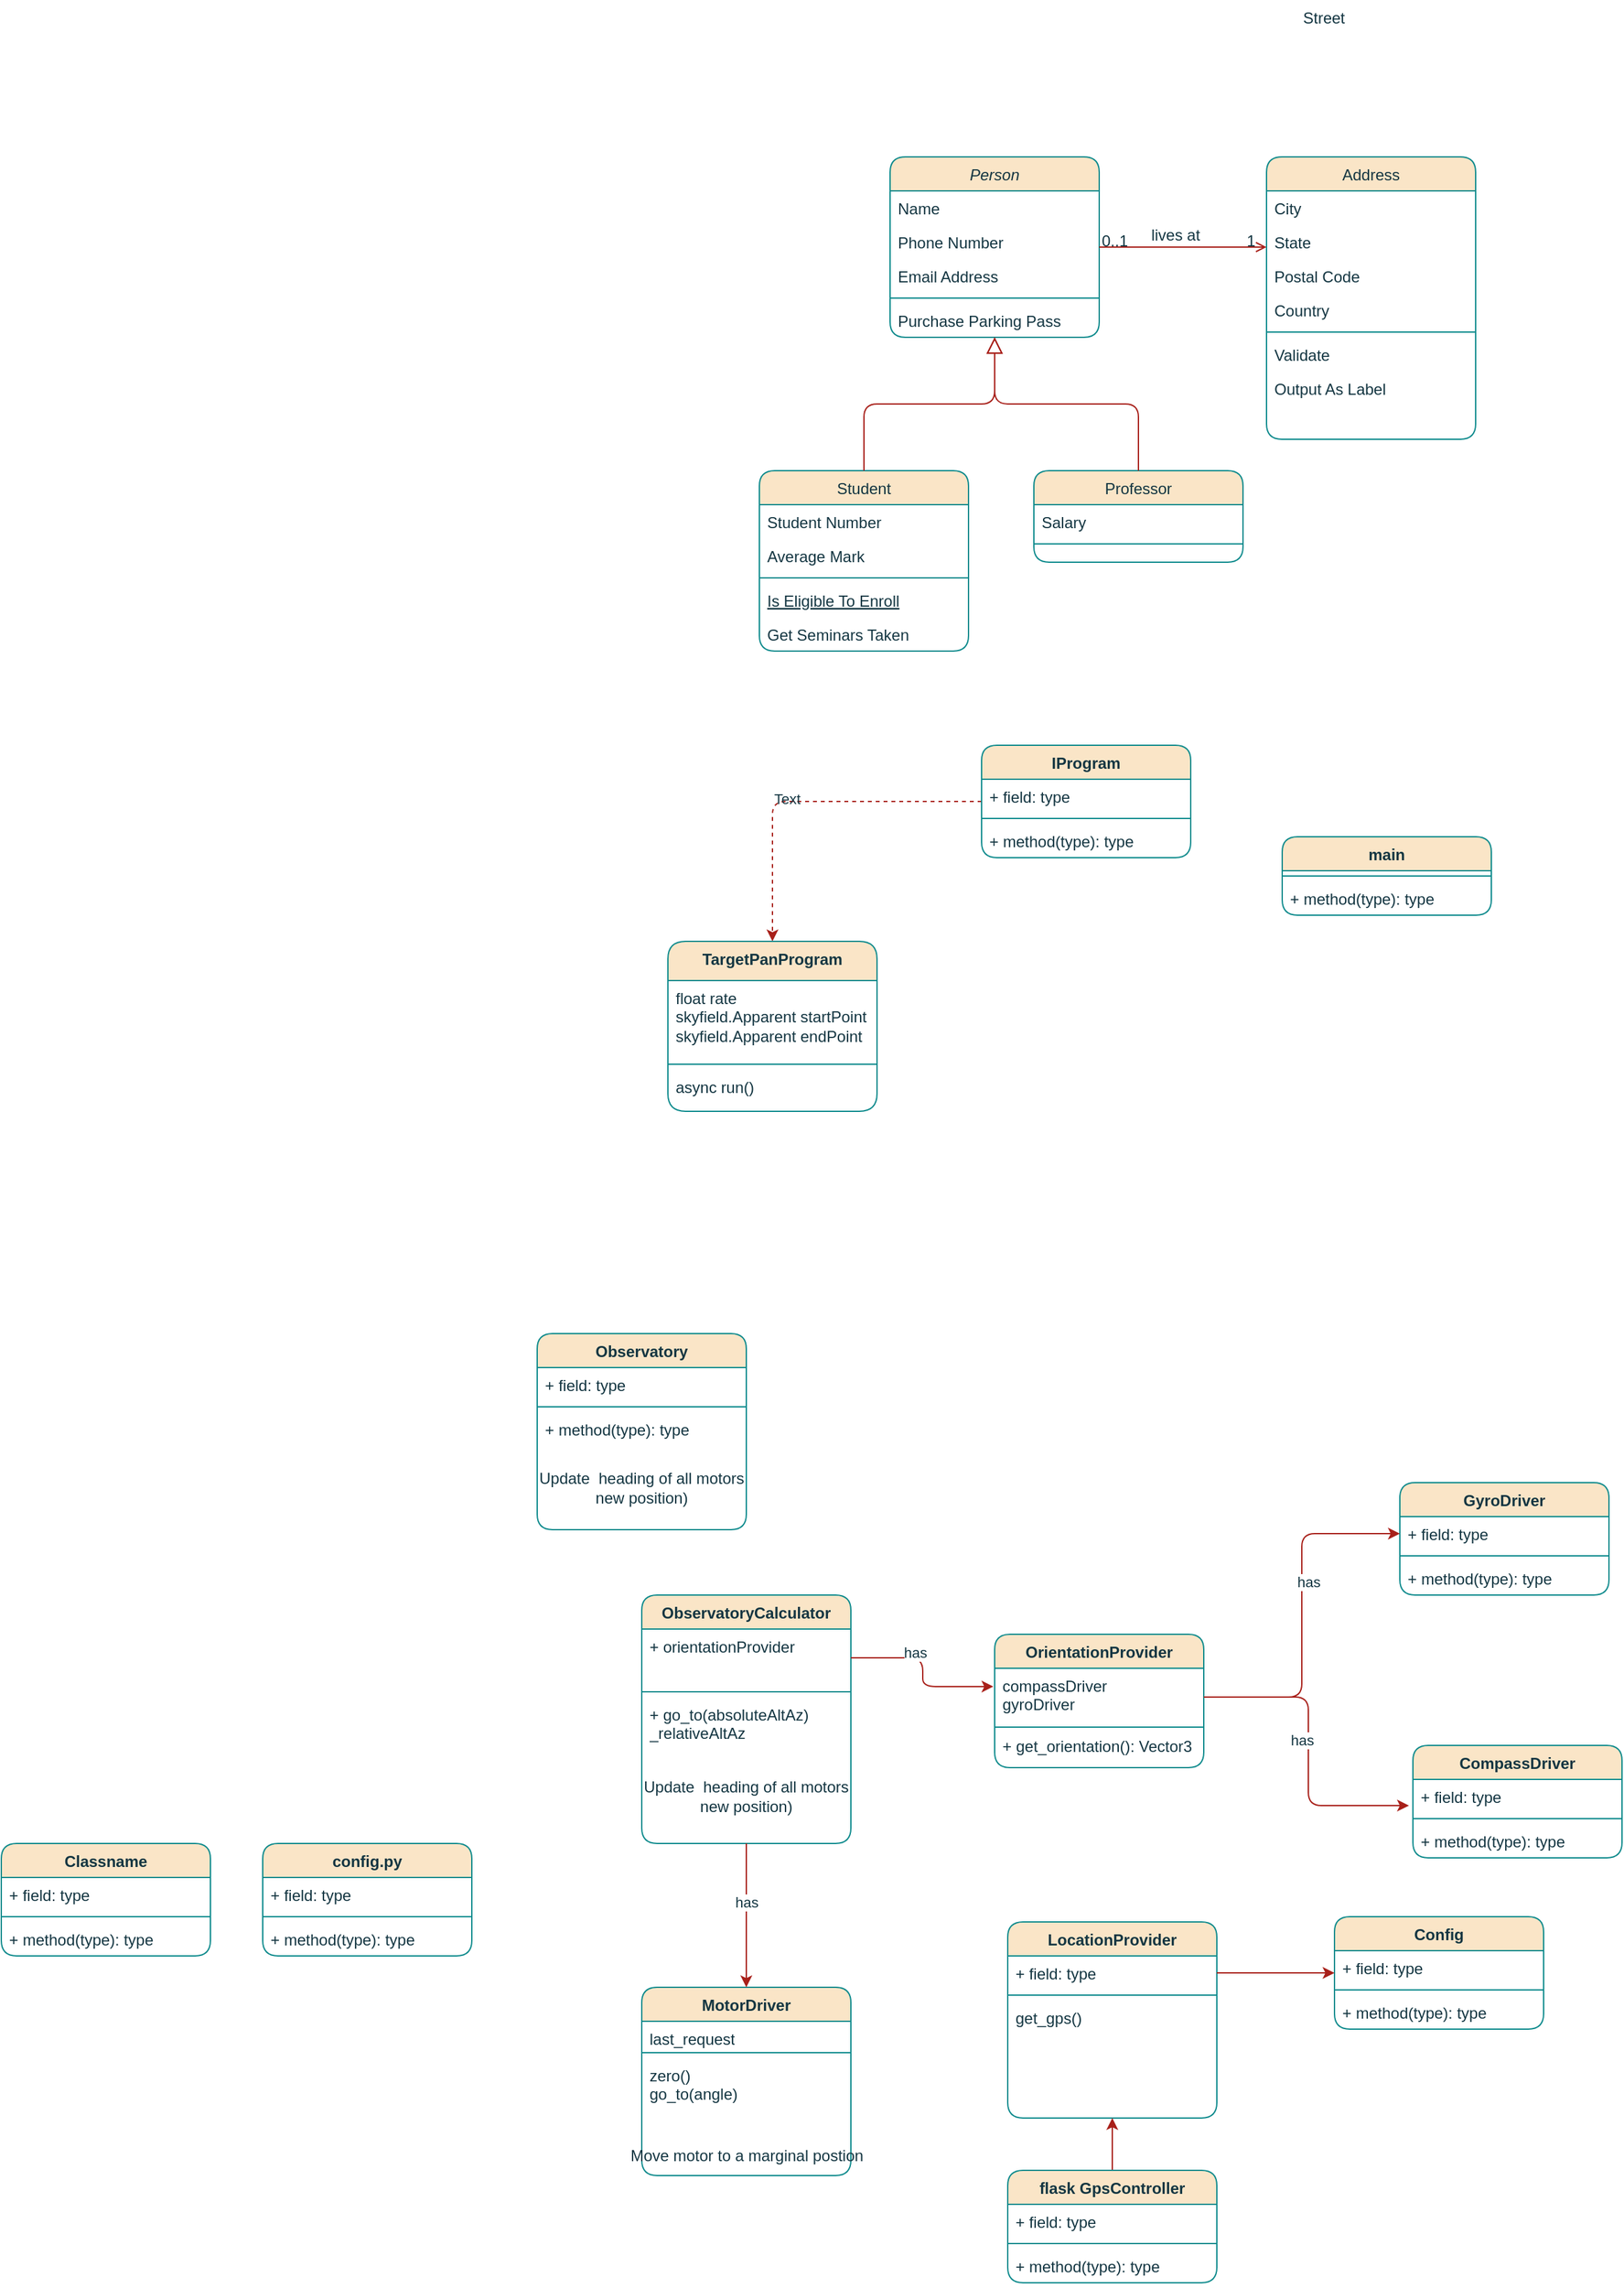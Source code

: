 <mxfile version="23.0.0" type="github">
  <diagram id="C5RBs43oDa-KdzZeNtuy" name="Page-1">
    <mxGraphModel dx="2280" dy="881" grid="1" gridSize="10" guides="1" tooltips="1" connect="1" arrows="1" fold="1" page="1" pageScale="1" pageWidth="827" pageHeight="1169" math="0" shadow="0">
      <root>
        <mxCell id="WIyWlLk6GJQsqaUBKTNV-0" />
        <mxCell id="WIyWlLk6GJQsqaUBKTNV-1" parent="WIyWlLk6GJQsqaUBKTNV-0" />
        <mxCell id="zkfFHV4jXpPFQw0GAbJ--0" value="Person" style="swimlane;fontStyle=2;align=center;verticalAlign=top;childLayout=stackLayout;horizontal=1;startSize=26;horizontalStack=0;resizeParent=1;resizeLast=0;collapsible=1;marginBottom=0;rounded=1;shadow=0;strokeWidth=1;labelBackgroundColor=none;fillColor=#FAE5C7;strokeColor=#0F8B8D;fontColor=#143642;" parent="WIyWlLk6GJQsqaUBKTNV-1" vertex="1">
          <mxGeometry x="220" y="120" width="160" height="138" as="geometry">
            <mxRectangle x="230" y="140" width="160" height="26" as="alternateBounds" />
          </mxGeometry>
        </mxCell>
        <mxCell id="zkfFHV4jXpPFQw0GAbJ--1" value="Name" style="text;align=left;verticalAlign=top;spacingLeft=4;spacingRight=4;overflow=hidden;rotatable=0;points=[[0,0.5],[1,0.5]];portConstraint=eastwest;rounded=1;labelBackgroundColor=none;fontColor=#143642;" parent="zkfFHV4jXpPFQw0GAbJ--0" vertex="1">
          <mxGeometry y="26" width="160" height="26" as="geometry" />
        </mxCell>
        <mxCell id="zkfFHV4jXpPFQw0GAbJ--2" value="Phone Number" style="text;align=left;verticalAlign=top;spacingLeft=4;spacingRight=4;overflow=hidden;rotatable=0;points=[[0,0.5],[1,0.5]];portConstraint=eastwest;rounded=1;shadow=0;html=0;labelBackgroundColor=none;fontColor=#143642;" parent="zkfFHV4jXpPFQw0GAbJ--0" vertex="1">
          <mxGeometry y="52" width="160" height="26" as="geometry" />
        </mxCell>
        <mxCell id="zkfFHV4jXpPFQw0GAbJ--3" value="Email Address" style="text;align=left;verticalAlign=top;spacingLeft=4;spacingRight=4;overflow=hidden;rotatable=0;points=[[0,0.5],[1,0.5]];portConstraint=eastwest;rounded=1;shadow=0;html=0;labelBackgroundColor=none;fontColor=#143642;" parent="zkfFHV4jXpPFQw0GAbJ--0" vertex="1">
          <mxGeometry y="78" width="160" height="26" as="geometry" />
        </mxCell>
        <mxCell id="zkfFHV4jXpPFQw0GAbJ--4" value="" style="line;html=1;strokeWidth=1;align=left;verticalAlign=middle;spacingTop=-1;spacingLeft=3;spacingRight=3;rotatable=0;labelPosition=right;points=[];portConstraint=eastwest;rounded=1;labelBackgroundColor=none;fillColor=#FAE5C7;strokeColor=#0F8B8D;fontColor=#143642;" parent="zkfFHV4jXpPFQw0GAbJ--0" vertex="1">
          <mxGeometry y="104" width="160" height="8" as="geometry" />
        </mxCell>
        <mxCell id="zkfFHV4jXpPFQw0GAbJ--5" value="Purchase Parking Pass" style="text;align=left;verticalAlign=top;spacingLeft=4;spacingRight=4;overflow=hidden;rotatable=0;points=[[0,0.5],[1,0.5]];portConstraint=eastwest;rounded=1;labelBackgroundColor=none;fontColor=#143642;" parent="zkfFHV4jXpPFQw0GAbJ--0" vertex="1">
          <mxGeometry y="112" width="160" height="26" as="geometry" />
        </mxCell>
        <mxCell id="zkfFHV4jXpPFQw0GAbJ--6" value="Student" style="swimlane;fontStyle=0;align=center;verticalAlign=top;childLayout=stackLayout;horizontal=1;startSize=26;horizontalStack=0;resizeParent=1;resizeLast=0;collapsible=1;marginBottom=0;rounded=1;shadow=0;strokeWidth=1;labelBackgroundColor=none;fillColor=#FAE5C7;strokeColor=#0F8B8D;fontColor=#143642;" parent="WIyWlLk6GJQsqaUBKTNV-1" vertex="1">
          <mxGeometry x="120" y="360" width="160" height="138" as="geometry">
            <mxRectangle x="130" y="380" width="160" height="26" as="alternateBounds" />
          </mxGeometry>
        </mxCell>
        <mxCell id="zkfFHV4jXpPFQw0GAbJ--7" value="Student Number" style="text;align=left;verticalAlign=top;spacingLeft=4;spacingRight=4;overflow=hidden;rotatable=0;points=[[0,0.5],[1,0.5]];portConstraint=eastwest;rounded=1;labelBackgroundColor=none;fontColor=#143642;" parent="zkfFHV4jXpPFQw0GAbJ--6" vertex="1">
          <mxGeometry y="26" width="160" height="26" as="geometry" />
        </mxCell>
        <mxCell id="zkfFHV4jXpPFQw0GAbJ--8" value="Average Mark" style="text;align=left;verticalAlign=top;spacingLeft=4;spacingRight=4;overflow=hidden;rotatable=0;points=[[0,0.5],[1,0.5]];portConstraint=eastwest;rounded=1;shadow=0;html=0;labelBackgroundColor=none;fontColor=#143642;" parent="zkfFHV4jXpPFQw0GAbJ--6" vertex="1">
          <mxGeometry y="52" width="160" height="26" as="geometry" />
        </mxCell>
        <mxCell id="zkfFHV4jXpPFQw0GAbJ--9" value="" style="line;html=1;strokeWidth=1;align=left;verticalAlign=middle;spacingTop=-1;spacingLeft=3;spacingRight=3;rotatable=0;labelPosition=right;points=[];portConstraint=eastwest;rounded=1;labelBackgroundColor=none;fillColor=#FAE5C7;strokeColor=#0F8B8D;fontColor=#143642;" parent="zkfFHV4jXpPFQw0GAbJ--6" vertex="1">
          <mxGeometry y="78" width="160" height="8" as="geometry" />
        </mxCell>
        <mxCell id="zkfFHV4jXpPFQw0GAbJ--10" value="Is Eligible To Enroll" style="text;align=left;verticalAlign=top;spacingLeft=4;spacingRight=4;overflow=hidden;rotatable=0;points=[[0,0.5],[1,0.5]];portConstraint=eastwest;fontStyle=4;rounded=1;labelBackgroundColor=none;fontColor=#143642;" parent="zkfFHV4jXpPFQw0GAbJ--6" vertex="1">
          <mxGeometry y="86" width="160" height="26" as="geometry" />
        </mxCell>
        <mxCell id="zkfFHV4jXpPFQw0GAbJ--11" value="Get Seminars Taken" style="text;align=left;verticalAlign=top;spacingLeft=4;spacingRight=4;overflow=hidden;rotatable=0;points=[[0,0.5],[1,0.5]];portConstraint=eastwest;rounded=1;labelBackgroundColor=none;fontColor=#143642;" parent="zkfFHV4jXpPFQw0GAbJ--6" vertex="1">
          <mxGeometry y="112" width="160" height="26" as="geometry" />
        </mxCell>
        <mxCell id="zkfFHV4jXpPFQw0GAbJ--12" value="" style="endArrow=block;endSize=10;endFill=0;shadow=0;strokeWidth=1;rounded=1;edgeStyle=elbowEdgeStyle;elbow=vertical;labelBackgroundColor=none;strokeColor=#A8201A;fontColor=default;" parent="WIyWlLk6GJQsqaUBKTNV-1" source="zkfFHV4jXpPFQw0GAbJ--6" target="zkfFHV4jXpPFQw0GAbJ--0" edge="1">
          <mxGeometry width="160" relative="1" as="geometry">
            <mxPoint x="200" y="203" as="sourcePoint" />
            <mxPoint x="200" y="203" as="targetPoint" />
          </mxGeometry>
        </mxCell>
        <mxCell id="zkfFHV4jXpPFQw0GAbJ--13" value="Professor" style="swimlane;fontStyle=0;align=center;verticalAlign=top;childLayout=stackLayout;horizontal=1;startSize=26;horizontalStack=0;resizeParent=1;resizeLast=0;collapsible=1;marginBottom=0;rounded=1;shadow=0;strokeWidth=1;labelBackgroundColor=none;fillColor=#FAE5C7;strokeColor=#0F8B8D;fontColor=#143642;" parent="WIyWlLk6GJQsqaUBKTNV-1" vertex="1">
          <mxGeometry x="330" y="360" width="160" height="70" as="geometry">
            <mxRectangle x="340" y="380" width="170" height="26" as="alternateBounds" />
          </mxGeometry>
        </mxCell>
        <mxCell id="zkfFHV4jXpPFQw0GAbJ--14" value="Salary" style="text;align=left;verticalAlign=top;spacingLeft=4;spacingRight=4;overflow=hidden;rotatable=0;points=[[0,0.5],[1,0.5]];portConstraint=eastwest;rounded=1;labelBackgroundColor=none;fontColor=#143642;" parent="zkfFHV4jXpPFQw0GAbJ--13" vertex="1">
          <mxGeometry y="26" width="160" height="26" as="geometry" />
        </mxCell>
        <mxCell id="zkfFHV4jXpPFQw0GAbJ--15" value="" style="line;html=1;strokeWidth=1;align=left;verticalAlign=middle;spacingTop=-1;spacingLeft=3;spacingRight=3;rotatable=0;labelPosition=right;points=[];portConstraint=eastwest;rounded=1;labelBackgroundColor=none;fillColor=#FAE5C7;strokeColor=#0F8B8D;fontColor=#143642;" parent="zkfFHV4jXpPFQw0GAbJ--13" vertex="1">
          <mxGeometry y="52" width="160" height="8" as="geometry" />
        </mxCell>
        <mxCell id="zkfFHV4jXpPFQw0GAbJ--16" value="" style="endArrow=block;endSize=10;endFill=0;shadow=0;strokeWidth=1;rounded=1;edgeStyle=elbowEdgeStyle;elbow=vertical;labelBackgroundColor=none;strokeColor=#A8201A;fontColor=default;" parent="WIyWlLk6GJQsqaUBKTNV-1" source="zkfFHV4jXpPFQw0GAbJ--13" target="zkfFHV4jXpPFQw0GAbJ--0" edge="1">
          <mxGeometry width="160" relative="1" as="geometry">
            <mxPoint x="210" y="373" as="sourcePoint" />
            <mxPoint x="310" y="271" as="targetPoint" />
          </mxGeometry>
        </mxCell>
        <mxCell id="zkfFHV4jXpPFQw0GAbJ--17" value="Address" style="swimlane;fontStyle=0;align=center;verticalAlign=top;childLayout=stackLayout;horizontal=1;startSize=26;horizontalStack=0;resizeParent=1;resizeLast=0;collapsible=1;marginBottom=0;rounded=1;shadow=0;strokeWidth=1;labelBackgroundColor=none;fillColor=#FAE5C7;strokeColor=#0F8B8D;fontColor=#143642;" parent="WIyWlLk6GJQsqaUBKTNV-1" vertex="1">
          <mxGeometry x="508" y="120" width="160" height="216" as="geometry">
            <mxRectangle x="550" y="140" width="160" height="26" as="alternateBounds" />
          </mxGeometry>
        </mxCell>
        <mxCell id="zkfFHV4jXpPFQw0GAbJ--19" value="City" style="text;align=left;verticalAlign=top;spacingLeft=4;spacingRight=4;overflow=hidden;rotatable=0;points=[[0,0.5],[1,0.5]];portConstraint=eastwest;rounded=1;shadow=0;html=0;labelBackgroundColor=none;fontColor=#143642;" parent="zkfFHV4jXpPFQw0GAbJ--17" vertex="1">
          <mxGeometry y="26" width="160" height="26" as="geometry" />
        </mxCell>
        <mxCell id="zkfFHV4jXpPFQw0GAbJ--20" value="State" style="text;align=left;verticalAlign=top;spacingLeft=4;spacingRight=4;overflow=hidden;rotatable=0;points=[[0,0.5],[1,0.5]];portConstraint=eastwest;rounded=1;shadow=0;html=0;labelBackgroundColor=none;fontColor=#143642;" parent="zkfFHV4jXpPFQw0GAbJ--17" vertex="1">
          <mxGeometry y="52" width="160" height="26" as="geometry" />
        </mxCell>
        <mxCell id="zkfFHV4jXpPFQw0GAbJ--21" value="Postal Code" style="text;align=left;verticalAlign=top;spacingLeft=4;spacingRight=4;overflow=hidden;rotatable=0;points=[[0,0.5],[1,0.5]];portConstraint=eastwest;rounded=1;shadow=0;html=0;labelBackgroundColor=none;fontColor=#143642;" parent="zkfFHV4jXpPFQw0GAbJ--17" vertex="1">
          <mxGeometry y="78" width="160" height="26" as="geometry" />
        </mxCell>
        <mxCell id="zkfFHV4jXpPFQw0GAbJ--22" value="Country" style="text;align=left;verticalAlign=top;spacingLeft=4;spacingRight=4;overflow=hidden;rotatable=0;points=[[0,0.5],[1,0.5]];portConstraint=eastwest;rounded=1;shadow=0;html=0;labelBackgroundColor=none;fontColor=#143642;" parent="zkfFHV4jXpPFQw0GAbJ--17" vertex="1">
          <mxGeometry y="104" width="160" height="26" as="geometry" />
        </mxCell>
        <mxCell id="zkfFHV4jXpPFQw0GAbJ--23" value="" style="line;html=1;strokeWidth=1;align=left;verticalAlign=middle;spacingTop=-1;spacingLeft=3;spacingRight=3;rotatable=0;labelPosition=right;points=[];portConstraint=eastwest;rounded=1;labelBackgroundColor=none;fillColor=#FAE5C7;strokeColor=#0F8B8D;fontColor=#143642;" parent="zkfFHV4jXpPFQw0GAbJ--17" vertex="1">
          <mxGeometry y="130" width="160" height="8" as="geometry" />
        </mxCell>
        <mxCell id="zkfFHV4jXpPFQw0GAbJ--24" value="Validate" style="text;align=left;verticalAlign=top;spacingLeft=4;spacingRight=4;overflow=hidden;rotatable=0;points=[[0,0.5],[1,0.5]];portConstraint=eastwest;rounded=1;labelBackgroundColor=none;fontColor=#143642;" parent="zkfFHV4jXpPFQw0GAbJ--17" vertex="1">
          <mxGeometry y="138" width="160" height="26" as="geometry" />
        </mxCell>
        <mxCell id="zkfFHV4jXpPFQw0GAbJ--25" value="Output As Label" style="text;align=left;verticalAlign=top;spacingLeft=4;spacingRight=4;overflow=hidden;rotatable=0;points=[[0,0.5],[1,0.5]];portConstraint=eastwest;rounded=1;labelBackgroundColor=none;fontColor=#143642;" parent="zkfFHV4jXpPFQw0GAbJ--17" vertex="1">
          <mxGeometry y="164" width="160" height="26" as="geometry" />
        </mxCell>
        <mxCell id="zkfFHV4jXpPFQw0GAbJ--26" value="" style="endArrow=open;shadow=0;strokeWidth=1;rounded=1;endFill=1;edgeStyle=elbowEdgeStyle;elbow=vertical;labelBackgroundColor=none;strokeColor=#A8201A;fontColor=default;" parent="WIyWlLk6GJQsqaUBKTNV-1" source="zkfFHV4jXpPFQw0GAbJ--0" target="zkfFHV4jXpPFQw0GAbJ--17" edge="1">
          <mxGeometry x="0.5" y="41" relative="1" as="geometry">
            <mxPoint x="380" y="192" as="sourcePoint" />
            <mxPoint x="540" y="192" as="targetPoint" />
            <mxPoint x="-40" y="32" as="offset" />
          </mxGeometry>
        </mxCell>
        <mxCell id="zkfFHV4jXpPFQw0GAbJ--27" value="0..1" style="resizable=0;align=left;verticalAlign=bottom;labelBackgroundColor=none;fontSize=12;rounded=1;fillColor=#FAE5C7;strokeColor=#0F8B8D;fontColor=#143642;" parent="zkfFHV4jXpPFQw0GAbJ--26" connectable="0" vertex="1">
          <mxGeometry x="-1" relative="1" as="geometry">
            <mxPoint y="4" as="offset" />
          </mxGeometry>
        </mxCell>
        <mxCell id="zkfFHV4jXpPFQw0GAbJ--28" value="1" style="resizable=0;align=right;verticalAlign=bottom;labelBackgroundColor=none;fontSize=12;rounded=1;fillColor=#FAE5C7;strokeColor=#0F8B8D;fontColor=#143642;" parent="zkfFHV4jXpPFQw0GAbJ--26" connectable="0" vertex="1">
          <mxGeometry x="1" relative="1" as="geometry">
            <mxPoint x="-7" y="4" as="offset" />
          </mxGeometry>
        </mxCell>
        <mxCell id="zkfFHV4jXpPFQw0GAbJ--29" value="lives at" style="text;html=1;resizable=0;points=[];;align=center;verticalAlign=middle;labelBackgroundColor=none;rounded=1;shadow=0;strokeWidth=1;fontSize=12;fontColor=#143642;" parent="zkfFHV4jXpPFQw0GAbJ--26" vertex="1" connectable="0">
          <mxGeometry x="0.5" y="49" relative="1" as="geometry">
            <mxPoint x="-38" y="40" as="offset" />
          </mxGeometry>
        </mxCell>
        <mxCell id="zkfFHV4jXpPFQw0GAbJ--18" value="Street" style="text;align=left;verticalAlign=top;spacingLeft=4;spacingRight=4;overflow=hidden;rotatable=0;points=[[0,0.5],[1,0.5]];portConstraint=eastwest;rounded=1;labelBackgroundColor=none;fontColor=#143642;" parent="WIyWlLk6GJQsqaUBKTNV-1" vertex="1">
          <mxGeometry x="530" width="160" height="26" as="geometry" />
        </mxCell>
        <mxCell id="fjT2qUAlHq3hNghAD-Im-1" value="main" style="swimlane;fontStyle=1;align=center;verticalAlign=top;childLayout=stackLayout;horizontal=1;startSize=26;horizontalStack=0;resizeParent=1;resizeParentMax=0;resizeLast=0;collapsible=1;marginBottom=0;whiteSpace=wrap;html=1;rounded=1;labelBackgroundColor=none;fillColor=#FAE5C7;strokeColor=#0F8B8D;fontColor=#143642;" parent="WIyWlLk6GJQsqaUBKTNV-1" vertex="1">
          <mxGeometry x="520" y="640" width="160" height="60" as="geometry" />
        </mxCell>
        <mxCell id="fjT2qUAlHq3hNghAD-Im-3" value="" style="line;strokeWidth=1;fillColor=none;align=left;verticalAlign=middle;spacingTop=-1;spacingLeft=3;spacingRight=3;rotatable=0;labelPosition=right;points=[];portConstraint=eastwest;strokeColor=#0F8B8D;rounded=1;labelBackgroundColor=none;fontColor=#143642;" parent="fjT2qUAlHq3hNghAD-Im-1" vertex="1">
          <mxGeometry y="26" width="160" height="8" as="geometry" />
        </mxCell>
        <mxCell id="fjT2qUAlHq3hNghAD-Im-4" value="+ method(type): type" style="text;strokeColor=none;fillColor=none;align=left;verticalAlign=top;spacingLeft=4;spacingRight=4;overflow=hidden;rotatable=0;points=[[0,0.5],[1,0.5]];portConstraint=eastwest;whiteSpace=wrap;html=1;rounded=1;labelBackgroundColor=none;fontColor=#143642;" parent="fjT2qUAlHq3hNghAD-Im-1" vertex="1">
          <mxGeometry y="34" width="160" height="26" as="geometry" />
        </mxCell>
        <mxCell id="fjT2qUAlHq3hNghAD-Im-17" style="edgeStyle=orthogonalEdgeStyle;rounded=1;orthogonalLoop=1;jettySize=auto;html=1;entryX=0.5;entryY=0;entryDx=0;entryDy=0;dashed=1;labelBackgroundColor=none;strokeColor=#A8201A;fontColor=default;" parent="WIyWlLk6GJQsqaUBKTNV-1" source="fjT2qUAlHq3hNghAD-Im-5" target="fjT2qUAlHq3hNghAD-Im-11" edge="1">
          <mxGeometry relative="1" as="geometry" />
        </mxCell>
        <mxCell id="fjT2qUAlHq3hNghAD-Im-18" value="Text" style="edgeLabel;html=1;align=center;verticalAlign=middle;resizable=0;points=[];rounded=1;labelBackgroundColor=none;fontColor=#143642;" parent="fjT2qUAlHq3hNghAD-Im-17" vertex="1" connectable="0">
          <mxGeometry x="0.12" y="-2" relative="1" as="geometry">
            <mxPoint as="offset" />
          </mxGeometry>
        </mxCell>
        <mxCell id="fjT2qUAlHq3hNghAD-Im-5" value="IProgram" style="swimlane;fontStyle=1;align=center;verticalAlign=top;childLayout=stackLayout;horizontal=1;startSize=26;horizontalStack=0;resizeParent=1;resizeParentMax=0;resizeLast=0;collapsible=1;marginBottom=0;whiteSpace=wrap;html=1;rounded=1;labelBackgroundColor=none;fillColor=#FAE5C7;strokeColor=#0F8B8D;fontColor=#143642;" parent="WIyWlLk6GJQsqaUBKTNV-1" vertex="1">
          <mxGeometry x="290" y="570" width="160" height="86" as="geometry" />
        </mxCell>
        <mxCell id="fjT2qUAlHq3hNghAD-Im-6" value="+ field: type" style="text;strokeColor=none;fillColor=none;align=left;verticalAlign=top;spacingLeft=4;spacingRight=4;overflow=hidden;rotatable=0;points=[[0,0.5],[1,0.5]];portConstraint=eastwest;whiteSpace=wrap;html=1;rounded=1;labelBackgroundColor=none;fontColor=#143642;" parent="fjT2qUAlHq3hNghAD-Im-5" vertex="1">
          <mxGeometry y="26" width="160" height="26" as="geometry" />
        </mxCell>
        <mxCell id="fjT2qUAlHq3hNghAD-Im-7" value="" style="line;strokeWidth=1;fillColor=none;align=left;verticalAlign=middle;spacingTop=-1;spacingLeft=3;spacingRight=3;rotatable=0;labelPosition=right;points=[];portConstraint=eastwest;strokeColor=#0F8B8D;rounded=1;labelBackgroundColor=none;fontColor=#143642;" parent="fjT2qUAlHq3hNghAD-Im-5" vertex="1">
          <mxGeometry y="52" width="160" height="8" as="geometry" />
        </mxCell>
        <mxCell id="fjT2qUAlHq3hNghAD-Im-8" value="+ method(type): type" style="text;strokeColor=none;fillColor=none;align=left;verticalAlign=top;spacingLeft=4;spacingRight=4;overflow=hidden;rotatable=0;points=[[0,0.5],[1,0.5]];portConstraint=eastwest;whiteSpace=wrap;html=1;rounded=1;labelBackgroundColor=none;fontColor=#143642;" parent="fjT2qUAlHq3hNghAD-Im-5" vertex="1">
          <mxGeometry y="60" width="160" height="26" as="geometry" />
        </mxCell>
        <mxCell id="fjT2qUAlHq3hNghAD-Im-11" value="TargetPanProgram" style="swimlane;fontStyle=1;align=center;verticalAlign=top;childLayout=stackLayout;horizontal=1;startSize=30;horizontalStack=0;resizeParent=1;resizeParentMax=0;resizeLast=0;collapsible=1;marginBottom=0;whiteSpace=wrap;html=1;rounded=1;labelBackgroundColor=none;fillColor=#FAE5C7;strokeColor=#0F8B8D;fontColor=#143642;" parent="WIyWlLk6GJQsqaUBKTNV-1" vertex="1">
          <mxGeometry x="50" y="720" width="160" height="130" as="geometry" />
        </mxCell>
        <mxCell id="fjT2qUAlHq3hNghAD-Im-12" value="&lt;div&gt;float rate&lt;/div&gt;&lt;div&gt;skyfield.Apparent startPoint&lt;br&gt;&lt;/div&gt;&lt;div&gt;skyfield.Apparent endPoint&lt;br&gt;&lt;/div&gt;" style="text;strokeColor=none;fillColor=none;align=left;verticalAlign=top;spacingLeft=4;spacingRight=4;overflow=hidden;rotatable=0;points=[[0,0.5],[1,0.5]];portConstraint=eastwest;whiteSpace=wrap;html=1;rounded=1;labelBackgroundColor=none;fontColor=#143642;" parent="fjT2qUAlHq3hNghAD-Im-11" vertex="1">
          <mxGeometry y="30" width="160" height="60" as="geometry" />
        </mxCell>
        <mxCell id="fjT2qUAlHq3hNghAD-Im-13" value="&#xa;" style="line;strokeWidth=1;fillColor=none;align=left;verticalAlign=middle;spacingTop=-1;spacingLeft=3;spacingRight=3;rotatable=0;labelPosition=right;points=[];portConstraint=eastwest;strokeColor=#0F8B8D;rounded=1;labelBackgroundColor=none;fontColor=#143642;" parent="fjT2qUAlHq3hNghAD-Im-11" vertex="1">
          <mxGeometry y="90" width="160" height="8" as="geometry" />
        </mxCell>
        <mxCell id="fjT2qUAlHq3hNghAD-Im-14" value="async run()" style="text;strokeColor=none;fillColor=none;align=left;verticalAlign=top;spacingLeft=4;spacingRight=4;overflow=hidden;rotatable=0;points=[[0,0.5],[1,0.5]];portConstraint=eastwest;whiteSpace=wrap;html=1;rounded=1;labelBackgroundColor=none;fontColor=#143642;" parent="fjT2qUAlHq3hNghAD-Im-11" vertex="1">
          <mxGeometry y="98" width="160" height="32" as="geometry" />
        </mxCell>
        <mxCell id="fjT2qUAlHq3hNghAD-Im-26" value="Observatory" style="swimlane;fontStyle=1;align=center;verticalAlign=top;childLayout=stackLayout;horizontal=1;startSize=26;horizontalStack=0;resizeParent=1;resizeParentMax=0;resizeLast=0;collapsible=1;marginBottom=0;whiteSpace=wrap;html=1;rounded=1;labelBackgroundColor=none;fillColor=#FAE5C7;strokeColor=#0F8B8D;fontColor=#143642;" parent="WIyWlLk6GJQsqaUBKTNV-1" vertex="1">
          <mxGeometry x="-50" y="1020" width="160" height="150" as="geometry" />
        </mxCell>
        <mxCell id="fjT2qUAlHq3hNghAD-Im-27" value="+ field: type" style="text;strokeColor=none;fillColor=none;align=left;verticalAlign=top;spacingLeft=4;spacingRight=4;overflow=hidden;rotatable=0;points=[[0,0.5],[1,0.5]];portConstraint=eastwest;whiteSpace=wrap;html=1;rounded=1;labelBackgroundColor=none;fontColor=#143642;" parent="fjT2qUAlHq3hNghAD-Im-26" vertex="1">
          <mxGeometry y="26" width="160" height="26" as="geometry" />
        </mxCell>
        <mxCell id="fjT2qUAlHq3hNghAD-Im-28" value="" style="line;strokeWidth=1;fillColor=none;align=left;verticalAlign=middle;spacingTop=-1;spacingLeft=3;spacingRight=3;rotatable=0;labelPosition=right;points=[];portConstraint=eastwest;strokeColor=#0F8B8D;rounded=1;labelBackgroundColor=none;fontColor=#143642;" parent="fjT2qUAlHq3hNghAD-Im-26" vertex="1">
          <mxGeometry y="52" width="160" height="8" as="geometry" />
        </mxCell>
        <mxCell id="fjT2qUAlHq3hNghAD-Im-29" value="+ method(type): type" style="text;strokeColor=none;fillColor=none;align=left;verticalAlign=top;spacingLeft=4;spacingRight=4;overflow=hidden;rotatable=0;points=[[0,0.5],[1,0.5]];portConstraint=eastwest;whiteSpace=wrap;html=1;rounded=1;labelBackgroundColor=none;fontColor=#143642;" parent="fjT2qUAlHq3hNghAD-Im-26" vertex="1">
          <mxGeometry y="60" width="160" height="26" as="geometry" />
        </mxCell>
        <mxCell id="Io4YNDvAzsdQLPz8J5oz-25" value="Update&amp;nbsp; heading of all motors new position)" style="text;html=1;strokeColor=none;fillColor=none;align=center;verticalAlign=middle;whiteSpace=wrap;rounded=0;fontColor=#143642;" vertex="1" parent="fjT2qUAlHq3hNghAD-Im-26">
          <mxGeometry y="86" width="160" height="64" as="geometry" />
        </mxCell>
        <mxCell id="fjT2qUAlHq3hNghAD-Im-30" value="&lt;div&gt;MotorDriver&lt;/div&gt;&lt;div&gt;&lt;br&gt;&lt;/div&gt;" style="swimlane;fontStyle=1;align=center;verticalAlign=top;childLayout=stackLayout;horizontal=1;startSize=26;horizontalStack=0;resizeParent=1;resizeParentMax=0;resizeLast=0;collapsible=1;marginBottom=0;whiteSpace=wrap;html=1;rounded=1;labelBackgroundColor=none;fillColor=#FAE5C7;strokeColor=#0F8B8D;fontColor=#143642;" parent="WIyWlLk6GJQsqaUBKTNV-1" vertex="1">
          <mxGeometry x="30" y="1520" width="160" height="144" as="geometry" />
        </mxCell>
        <mxCell id="fjT2qUAlHq3hNghAD-Im-31" value="last_request" style="text;strokeColor=none;fillColor=none;align=left;verticalAlign=top;spacingLeft=4;spacingRight=4;overflow=hidden;rotatable=0;points=[[0,0.5],[1,0.5]];portConstraint=eastwest;whiteSpace=wrap;html=1;rounded=1;labelBackgroundColor=none;fontColor=#143642;" parent="fjT2qUAlHq3hNghAD-Im-30" vertex="1">
          <mxGeometry y="26" width="160" height="20" as="geometry" />
        </mxCell>
        <mxCell id="fjT2qUAlHq3hNghAD-Im-32" value="" style="line;strokeWidth=1;fillColor=none;align=left;verticalAlign=middle;spacingTop=-1;spacingLeft=3;spacingRight=3;rotatable=0;labelPosition=right;points=[];portConstraint=eastwest;strokeColor=#0F8B8D;rounded=1;labelBackgroundColor=none;fontColor=#143642;" parent="fjT2qUAlHq3hNghAD-Im-30" vertex="1">
          <mxGeometry y="46" width="160" height="8" as="geometry" />
        </mxCell>
        <mxCell id="fjT2qUAlHq3hNghAD-Im-33" value="&lt;div&gt;zero()&lt;/div&gt;&lt;div&gt;go_to(angle)&lt;/div&gt;&lt;div&gt;&lt;br&gt;&lt;/div&gt;&lt;div&gt;&lt;br&gt;&lt;/div&gt;" style="text;strokeColor=none;fillColor=none;align=left;verticalAlign=top;spacingLeft=4;spacingRight=4;overflow=hidden;rotatable=0;points=[[0,0.5],[1,0.5]];portConstraint=eastwest;whiteSpace=wrap;html=1;rounded=1;labelBackgroundColor=none;fontColor=#143642;" parent="fjT2qUAlHq3hNghAD-Im-30" vertex="1">
          <mxGeometry y="54" width="160" height="60" as="geometry" />
        </mxCell>
        <mxCell id="Io4YNDvAzsdQLPz8J5oz-0" value="&lt;div&gt;Move motor to a marginal postion&lt;/div&gt;" style="text;html=1;align=center;verticalAlign=middle;resizable=0;points=[];autosize=1;strokeColor=none;fillColor=none;rounded=1;labelBackgroundColor=none;fontColor=#143642;" vertex="1" parent="fjT2qUAlHq3hNghAD-Im-30">
          <mxGeometry y="114" width="160" height="30" as="geometry" />
        </mxCell>
        <mxCell id="Io4YNDvAzsdQLPz8J5oz-1" value="ObservatoryCalculator" style="swimlane;fontStyle=1;align=center;verticalAlign=top;childLayout=stackLayout;horizontal=1;startSize=26;horizontalStack=0;resizeParent=1;resizeParentMax=0;resizeLast=0;collapsible=1;marginBottom=0;whiteSpace=wrap;html=1;strokeColor=#0F8B8D;fontColor=#143642;fillColor=#FAE5C7;rounded=1;" vertex="1" parent="WIyWlLk6GJQsqaUBKTNV-1">
          <mxGeometry x="30" y="1220" width="160" height="190" as="geometry" />
        </mxCell>
        <mxCell id="Io4YNDvAzsdQLPz8J5oz-2" value="&lt;div&gt;+ orientationProvider&lt;/div&gt;&lt;div&gt;&lt;br&gt;&lt;/div&gt;" style="text;strokeColor=none;fillColor=none;align=left;verticalAlign=top;spacingLeft=4;spacingRight=4;overflow=hidden;rotatable=0;points=[[0,0.5],[1,0.5]];portConstraint=eastwest;whiteSpace=wrap;html=1;fontColor=#143642;rounded=1;" vertex="1" parent="Io4YNDvAzsdQLPz8J5oz-1">
          <mxGeometry y="26" width="160" height="44" as="geometry" />
        </mxCell>
        <mxCell id="Io4YNDvAzsdQLPz8J5oz-3" value="" style="line;strokeWidth=1;fillColor=none;align=left;verticalAlign=middle;spacingTop=-1;spacingLeft=3;spacingRight=3;rotatable=0;labelPosition=right;points=[];portConstraint=eastwest;strokeColor=inherit;fontColor=#143642;rounded=1;" vertex="1" parent="Io4YNDvAzsdQLPz8J5oz-1">
          <mxGeometry y="70" width="160" height="8" as="geometry" />
        </mxCell>
        <mxCell id="Io4YNDvAzsdQLPz8J5oz-4" value="&lt;div&gt;+ go_to(absoluteAltAz)&lt;/div&gt;&lt;div&gt;_relativeAltAz&lt;br&gt;&lt;/div&gt;" style="text;strokeColor=none;fillColor=none;align=left;verticalAlign=top;spacingLeft=4;spacingRight=4;overflow=hidden;rotatable=0;points=[[0,0.5],[1,0.5]];portConstraint=eastwest;whiteSpace=wrap;html=1;fontColor=#143642;rounded=1;" vertex="1" parent="Io4YNDvAzsdQLPz8J5oz-1">
          <mxGeometry y="78" width="160" height="40" as="geometry" />
        </mxCell>
        <mxCell id="Io4YNDvAzsdQLPz8J5oz-5" value="Update&amp;nbsp; heading of all motors new position)" style="text;html=1;strokeColor=none;fillColor=none;align=center;verticalAlign=middle;whiteSpace=wrap;rounded=0;fontColor=#143642;" vertex="1" parent="Io4YNDvAzsdQLPz8J5oz-1">
          <mxGeometry y="118" width="160" height="72" as="geometry" />
        </mxCell>
        <mxCell id="Io4YNDvAzsdQLPz8J5oz-7" value="OrientationProvider" style="swimlane;fontStyle=1;align=center;verticalAlign=top;childLayout=stackLayout;horizontal=1;startSize=26;horizontalStack=0;resizeParent=1;resizeParentMax=0;resizeLast=0;collapsible=1;marginBottom=0;whiteSpace=wrap;html=1;rounded=1;strokeColor=#0F8B8D;fontColor=#143642;fillColor=#FAE5C7;" vertex="1" parent="WIyWlLk6GJQsqaUBKTNV-1">
          <mxGeometry x="300" y="1250" width="160" height="102" as="geometry" />
        </mxCell>
        <mxCell id="Io4YNDvAzsdQLPz8J5oz-8" value="&lt;div&gt;compassDriver&lt;/div&gt;&lt;div&gt;gyroDriver&lt;br&gt;&lt;/div&gt;" style="text;strokeColor=none;fillColor=none;align=left;verticalAlign=top;spacingLeft=4;spacingRight=4;overflow=hidden;rotatable=0;points=[[0,0.5],[1,0.5]];portConstraint=eastwest;whiteSpace=wrap;html=1;fontColor=#143642;" vertex="1" parent="Io4YNDvAzsdQLPz8J5oz-7">
          <mxGeometry y="26" width="160" height="44" as="geometry" />
        </mxCell>
        <mxCell id="Io4YNDvAzsdQLPz8J5oz-9" value="" style="line;strokeWidth=1;fillColor=none;align=left;verticalAlign=middle;spacingTop=-1;spacingLeft=3;spacingRight=3;rotatable=0;labelPosition=right;points=[];portConstraint=eastwest;strokeColor=inherit;rounded=1;fontColor=#143642;" vertex="1" parent="Io4YNDvAzsdQLPz8J5oz-7">
          <mxGeometry y="70" width="160" height="2" as="geometry" />
        </mxCell>
        <mxCell id="Io4YNDvAzsdQLPz8J5oz-10" value="+ get_orientation(): Vector3" style="text;strokeColor=none;fillColor=none;align=left;verticalAlign=top;spacingLeft=4;spacingRight=4;overflow=hidden;rotatable=0;points=[[0,0.5],[1,0.5]];portConstraint=eastwest;whiteSpace=wrap;html=1;fontColor=#143642;" vertex="1" parent="Io4YNDvAzsdQLPz8J5oz-7">
          <mxGeometry y="72" width="160" height="30" as="geometry" />
        </mxCell>
        <mxCell id="Io4YNDvAzsdQLPz8J5oz-15" value="CompassDriver" style="swimlane;fontStyle=1;align=center;verticalAlign=top;childLayout=stackLayout;horizontal=1;startSize=26;horizontalStack=0;resizeParent=1;resizeParentMax=0;resizeLast=0;collapsible=1;marginBottom=0;whiteSpace=wrap;html=1;rounded=1;strokeColor=#0F8B8D;fontColor=#143642;fillColor=#FAE5C7;" vertex="1" parent="WIyWlLk6GJQsqaUBKTNV-1">
          <mxGeometry x="620" y="1335" width="160" height="86" as="geometry" />
        </mxCell>
        <mxCell id="Io4YNDvAzsdQLPz8J5oz-16" value="+ field: type" style="text;strokeColor=none;fillColor=none;align=left;verticalAlign=top;spacingLeft=4;spacingRight=4;overflow=hidden;rotatable=0;points=[[0,0.5],[1,0.5]];portConstraint=eastwest;whiteSpace=wrap;html=1;fontColor=#143642;" vertex="1" parent="Io4YNDvAzsdQLPz8J5oz-15">
          <mxGeometry y="26" width="160" height="26" as="geometry" />
        </mxCell>
        <mxCell id="Io4YNDvAzsdQLPz8J5oz-17" value="" style="line;strokeWidth=1;fillColor=none;align=left;verticalAlign=middle;spacingTop=-1;spacingLeft=3;spacingRight=3;rotatable=0;labelPosition=right;points=[];portConstraint=eastwest;strokeColor=inherit;rounded=1;fontColor=#143642;" vertex="1" parent="Io4YNDvAzsdQLPz8J5oz-15">
          <mxGeometry y="52" width="160" height="8" as="geometry" />
        </mxCell>
        <mxCell id="Io4YNDvAzsdQLPz8J5oz-18" value="+ method(type): type" style="text;strokeColor=none;fillColor=none;align=left;verticalAlign=top;spacingLeft=4;spacingRight=4;overflow=hidden;rotatable=0;points=[[0,0.5],[1,0.5]];portConstraint=eastwest;whiteSpace=wrap;html=1;fontColor=#143642;" vertex="1" parent="Io4YNDvAzsdQLPz8J5oz-15">
          <mxGeometry y="60" width="160" height="26" as="geometry" />
        </mxCell>
        <mxCell id="Io4YNDvAzsdQLPz8J5oz-19" value="GyroDriver" style="swimlane;fontStyle=1;align=center;verticalAlign=top;childLayout=stackLayout;horizontal=1;startSize=26;horizontalStack=0;resizeParent=1;resizeParentMax=0;resizeLast=0;collapsible=1;marginBottom=0;whiteSpace=wrap;html=1;rounded=1;strokeColor=#0F8B8D;fontColor=#143642;fillColor=#FAE5C7;" vertex="1" parent="WIyWlLk6GJQsqaUBKTNV-1">
          <mxGeometry x="610" y="1134" width="160" height="86" as="geometry" />
        </mxCell>
        <mxCell id="Io4YNDvAzsdQLPz8J5oz-20" value="+ field: type" style="text;strokeColor=none;fillColor=none;align=left;verticalAlign=top;spacingLeft=4;spacingRight=4;overflow=hidden;rotatable=0;points=[[0,0.5],[1,0.5]];portConstraint=eastwest;whiteSpace=wrap;html=1;fontColor=#143642;" vertex="1" parent="Io4YNDvAzsdQLPz8J5oz-19">
          <mxGeometry y="26" width="160" height="26" as="geometry" />
        </mxCell>
        <mxCell id="Io4YNDvAzsdQLPz8J5oz-21" value="" style="line;strokeWidth=1;fillColor=none;align=left;verticalAlign=middle;spacingTop=-1;spacingLeft=3;spacingRight=3;rotatable=0;labelPosition=right;points=[];portConstraint=eastwest;strokeColor=inherit;rounded=1;fontColor=#143642;" vertex="1" parent="Io4YNDvAzsdQLPz8J5oz-19">
          <mxGeometry y="52" width="160" height="8" as="geometry" />
        </mxCell>
        <mxCell id="Io4YNDvAzsdQLPz8J5oz-22" value="+ method(type): type" style="text;strokeColor=none;fillColor=none;align=left;verticalAlign=top;spacingLeft=4;spacingRight=4;overflow=hidden;rotatable=0;points=[[0,0.5],[1,0.5]];portConstraint=eastwest;whiteSpace=wrap;html=1;fontColor=#143642;" vertex="1" parent="Io4YNDvAzsdQLPz8J5oz-19">
          <mxGeometry y="60" width="160" height="26" as="geometry" />
        </mxCell>
        <mxCell id="Io4YNDvAzsdQLPz8J5oz-27" style="edgeStyle=orthogonalEdgeStyle;rounded=1;orthogonalLoop=1;jettySize=auto;html=1;entryX=-0.006;entryY=0.318;entryDx=0;entryDy=0;entryPerimeter=0;strokeColor=#A8201A;fontColor=#143642;fillColor=#FAE5C7;" edge="1" parent="WIyWlLk6GJQsqaUBKTNV-1" source="Io4YNDvAzsdQLPz8J5oz-2" target="Io4YNDvAzsdQLPz8J5oz-8">
          <mxGeometry relative="1" as="geometry" />
        </mxCell>
        <mxCell id="Io4YNDvAzsdQLPz8J5oz-28" value="has" style="edgeLabel;html=1;align=center;verticalAlign=middle;resizable=0;points=[];fontColor=#143642;" vertex="1" connectable="0" parent="Io4YNDvAzsdQLPz8J5oz-27">
          <mxGeometry x="-0.261" y="4" relative="1" as="geometry">
            <mxPoint as="offset" />
          </mxGeometry>
        </mxCell>
        <mxCell id="Io4YNDvAzsdQLPz8J5oz-29" style="edgeStyle=orthogonalEdgeStyle;rounded=1;orthogonalLoop=1;jettySize=auto;html=1;entryX=0;entryY=0.5;entryDx=0;entryDy=0;strokeColor=#A8201A;fontColor=#143642;fillColor=#FAE5C7;" edge="1" parent="WIyWlLk6GJQsqaUBKTNV-1" source="Io4YNDvAzsdQLPz8J5oz-8" target="Io4YNDvAzsdQLPz8J5oz-20">
          <mxGeometry relative="1" as="geometry" />
        </mxCell>
        <mxCell id="Io4YNDvAzsdQLPz8J5oz-30" value="has" style="edgeLabel;html=1;align=center;verticalAlign=middle;resizable=0;points=[];fontColor=#143642;" vertex="1" connectable="0" parent="Io4YNDvAzsdQLPz8J5oz-29">
          <mxGeometry x="0.185" y="-5" relative="1" as="geometry">
            <mxPoint as="offset" />
          </mxGeometry>
        </mxCell>
        <mxCell id="Io4YNDvAzsdQLPz8J5oz-31" style="edgeStyle=orthogonalEdgeStyle;rounded=1;orthogonalLoop=1;jettySize=auto;html=1;entryX=-0.019;entryY=0.769;entryDx=0;entryDy=0;entryPerimeter=0;strokeColor=#A8201A;fontColor=#143642;fillColor=#FAE5C7;" edge="1" parent="WIyWlLk6GJQsqaUBKTNV-1" source="Io4YNDvAzsdQLPz8J5oz-8" target="Io4YNDvAzsdQLPz8J5oz-16">
          <mxGeometry relative="1" as="geometry" />
        </mxCell>
        <mxCell id="Io4YNDvAzsdQLPz8J5oz-32" value="has" style="edgeLabel;html=1;align=center;verticalAlign=middle;resizable=0;points=[];fontColor=#143642;" vertex="1" connectable="0" parent="Io4YNDvAzsdQLPz8J5oz-31">
          <mxGeometry x="-0.058" y="-5" relative="1" as="geometry">
            <mxPoint as="offset" />
          </mxGeometry>
        </mxCell>
        <mxCell id="Io4YNDvAzsdQLPz8J5oz-33" value="Classname" style="swimlane;fontStyle=1;align=center;verticalAlign=top;childLayout=stackLayout;horizontal=1;startSize=26;horizontalStack=0;resizeParent=1;resizeParentMax=0;resizeLast=0;collapsible=1;marginBottom=0;whiteSpace=wrap;html=1;rounded=1;strokeColor=#0F8B8D;fontColor=#143642;fillColor=#FAE5C7;" vertex="1" parent="WIyWlLk6GJQsqaUBKTNV-1">
          <mxGeometry x="-460" y="1410" width="160" height="86" as="geometry" />
        </mxCell>
        <mxCell id="Io4YNDvAzsdQLPz8J5oz-34" value="+ field: type" style="text;strokeColor=none;fillColor=none;align=left;verticalAlign=top;spacingLeft=4;spacingRight=4;overflow=hidden;rotatable=0;points=[[0,0.5],[1,0.5]];portConstraint=eastwest;whiteSpace=wrap;html=1;fontColor=#143642;" vertex="1" parent="Io4YNDvAzsdQLPz8J5oz-33">
          <mxGeometry y="26" width="160" height="26" as="geometry" />
        </mxCell>
        <mxCell id="Io4YNDvAzsdQLPz8J5oz-35" value="" style="line;strokeWidth=1;fillColor=none;align=left;verticalAlign=middle;spacingTop=-1;spacingLeft=3;spacingRight=3;rotatable=0;labelPosition=right;points=[];portConstraint=eastwest;strokeColor=inherit;rounded=1;fontColor=#143642;" vertex="1" parent="Io4YNDvAzsdQLPz8J5oz-33">
          <mxGeometry y="52" width="160" height="8" as="geometry" />
        </mxCell>
        <mxCell id="Io4YNDvAzsdQLPz8J5oz-36" value="+ method(type): type" style="text;strokeColor=none;fillColor=none;align=left;verticalAlign=top;spacingLeft=4;spacingRight=4;overflow=hidden;rotatable=0;points=[[0,0.5],[1,0.5]];portConstraint=eastwest;whiteSpace=wrap;html=1;fontColor=#143642;" vertex="1" parent="Io4YNDvAzsdQLPz8J5oz-33">
          <mxGeometry y="60" width="160" height="26" as="geometry" />
        </mxCell>
        <mxCell id="Io4YNDvAzsdQLPz8J5oz-37" value="config.py" style="swimlane;fontStyle=1;align=center;verticalAlign=top;childLayout=stackLayout;horizontal=1;startSize=26;horizontalStack=0;resizeParent=1;resizeParentMax=0;resizeLast=0;collapsible=1;marginBottom=0;whiteSpace=wrap;html=1;rounded=1;strokeColor=#0F8B8D;fontColor=#143642;fillColor=#FAE5C7;" vertex="1" parent="WIyWlLk6GJQsqaUBKTNV-1">
          <mxGeometry x="-260" y="1410" width="160" height="86" as="geometry" />
        </mxCell>
        <mxCell id="Io4YNDvAzsdQLPz8J5oz-38" value="+ field: type" style="text;strokeColor=none;fillColor=none;align=left;verticalAlign=top;spacingLeft=4;spacingRight=4;overflow=hidden;rotatable=0;points=[[0,0.5],[1,0.5]];portConstraint=eastwest;whiteSpace=wrap;html=1;fontColor=#143642;" vertex="1" parent="Io4YNDvAzsdQLPz8J5oz-37">
          <mxGeometry y="26" width="160" height="26" as="geometry" />
        </mxCell>
        <mxCell id="Io4YNDvAzsdQLPz8J5oz-39" value="" style="line;strokeWidth=1;fillColor=none;align=left;verticalAlign=middle;spacingTop=-1;spacingLeft=3;spacingRight=3;rotatable=0;labelPosition=right;points=[];portConstraint=eastwest;strokeColor=inherit;rounded=1;fontColor=#143642;" vertex="1" parent="Io4YNDvAzsdQLPz8J5oz-37">
          <mxGeometry y="52" width="160" height="8" as="geometry" />
        </mxCell>
        <mxCell id="Io4YNDvAzsdQLPz8J5oz-40" value="+ method(type): type" style="text;strokeColor=none;fillColor=none;align=left;verticalAlign=top;spacingLeft=4;spacingRight=4;overflow=hidden;rotatable=0;points=[[0,0.5],[1,0.5]];portConstraint=eastwest;whiteSpace=wrap;html=1;fontColor=#143642;" vertex="1" parent="Io4YNDvAzsdQLPz8J5oz-37">
          <mxGeometry y="60" width="160" height="26" as="geometry" />
        </mxCell>
        <mxCell id="Io4YNDvAzsdQLPz8J5oz-42" style="edgeStyle=orthogonalEdgeStyle;rounded=1;orthogonalLoop=1;jettySize=auto;html=1;exitX=0.5;exitY=1;exitDx=0;exitDy=0;entryX=0.5;entryY=0;entryDx=0;entryDy=0;strokeColor=#A8201A;fontColor=#143642;fillColor=#FAE5C7;" edge="1" parent="WIyWlLk6GJQsqaUBKTNV-1" source="Io4YNDvAzsdQLPz8J5oz-5" target="fjT2qUAlHq3hNghAD-Im-30">
          <mxGeometry relative="1" as="geometry" />
        </mxCell>
        <mxCell id="Io4YNDvAzsdQLPz8J5oz-43" value="has" style="edgeLabel;html=1;align=center;verticalAlign=middle;resizable=0;points=[];fontColor=#143642;" vertex="1" connectable="0" parent="Io4YNDvAzsdQLPz8J5oz-42">
          <mxGeometry x="-0.182" relative="1" as="geometry">
            <mxPoint as="offset" />
          </mxGeometry>
        </mxCell>
        <mxCell id="Io4YNDvAzsdQLPz8J5oz-44" value="LocationProvider" style="swimlane;fontStyle=1;align=center;verticalAlign=top;childLayout=stackLayout;horizontal=1;startSize=26;horizontalStack=0;resizeParent=1;resizeParentMax=0;resizeLast=0;collapsible=1;marginBottom=0;whiteSpace=wrap;html=1;rounded=1;strokeColor=#0F8B8D;fontColor=#143642;fillColor=#FAE5C7;" vertex="1" parent="WIyWlLk6GJQsqaUBKTNV-1">
          <mxGeometry x="310" y="1470" width="160" height="150" as="geometry" />
        </mxCell>
        <mxCell id="Io4YNDvAzsdQLPz8J5oz-45" value="+ field: type" style="text;strokeColor=none;fillColor=none;align=left;verticalAlign=top;spacingLeft=4;spacingRight=4;overflow=hidden;rotatable=0;points=[[0,0.5],[1,0.5]];portConstraint=eastwest;whiteSpace=wrap;html=1;fontColor=#143642;" vertex="1" parent="Io4YNDvAzsdQLPz8J5oz-44">
          <mxGeometry y="26" width="160" height="26" as="geometry" />
        </mxCell>
        <mxCell id="Io4YNDvAzsdQLPz8J5oz-46" value="" style="line;strokeWidth=1;fillColor=none;align=left;verticalAlign=middle;spacingTop=-1;spacingLeft=3;spacingRight=3;rotatable=0;labelPosition=right;points=[];portConstraint=eastwest;strokeColor=inherit;rounded=1;fontColor=#143642;" vertex="1" parent="Io4YNDvAzsdQLPz8J5oz-44">
          <mxGeometry y="52" width="160" height="8" as="geometry" />
        </mxCell>
        <mxCell id="Io4YNDvAzsdQLPz8J5oz-47" value="get_gps()" style="text;strokeColor=none;fillColor=none;align=left;verticalAlign=top;spacingLeft=4;spacingRight=4;overflow=hidden;rotatable=0;points=[[0,0.5],[1,0.5]];portConstraint=eastwest;whiteSpace=wrap;html=1;fontColor=#143642;" vertex="1" parent="Io4YNDvAzsdQLPz8J5oz-44">
          <mxGeometry y="60" width="160" height="90" as="geometry" />
        </mxCell>
        <mxCell id="Io4YNDvAzsdQLPz8J5oz-48" value="Config" style="swimlane;fontStyle=1;align=center;verticalAlign=top;childLayout=stackLayout;horizontal=1;startSize=26;horizontalStack=0;resizeParent=1;resizeParentMax=0;resizeLast=0;collapsible=1;marginBottom=0;whiteSpace=wrap;html=1;rounded=1;strokeColor=#0F8B8D;fontColor=#143642;fillColor=#FAE5C7;" vertex="1" parent="WIyWlLk6GJQsqaUBKTNV-1">
          <mxGeometry x="560" y="1466" width="160" height="86" as="geometry" />
        </mxCell>
        <mxCell id="Io4YNDvAzsdQLPz8J5oz-49" value="+ field: type" style="text;strokeColor=none;fillColor=none;align=left;verticalAlign=top;spacingLeft=4;spacingRight=4;overflow=hidden;rotatable=0;points=[[0,0.5],[1,0.5]];portConstraint=eastwest;whiteSpace=wrap;html=1;fontColor=#143642;" vertex="1" parent="Io4YNDvAzsdQLPz8J5oz-48">
          <mxGeometry y="26" width="160" height="26" as="geometry" />
        </mxCell>
        <mxCell id="Io4YNDvAzsdQLPz8J5oz-50" value="" style="line;strokeWidth=1;fillColor=none;align=left;verticalAlign=middle;spacingTop=-1;spacingLeft=3;spacingRight=3;rotatable=0;labelPosition=right;points=[];portConstraint=eastwest;strokeColor=inherit;rounded=1;fontColor=#143642;" vertex="1" parent="Io4YNDvAzsdQLPz8J5oz-48">
          <mxGeometry y="52" width="160" height="8" as="geometry" />
        </mxCell>
        <mxCell id="Io4YNDvAzsdQLPz8J5oz-51" value="+ method(type): type" style="text;strokeColor=none;fillColor=none;align=left;verticalAlign=top;spacingLeft=4;spacingRight=4;overflow=hidden;rotatable=0;points=[[0,0.5],[1,0.5]];portConstraint=eastwest;whiteSpace=wrap;html=1;fontColor=#143642;" vertex="1" parent="Io4YNDvAzsdQLPz8J5oz-48">
          <mxGeometry y="60" width="160" height="26" as="geometry" />
        </mxCell>
        <mxCell id="Io4YNDvAzsdQLPz8J5oz-52" style="edgeStyle=orthogonalEdgeStyle;rounded=1;orthogonalLoop=1;jettySize=auto;html=1;exitX=1;exitY=0.5;exitDx=0;exitDy=0;entryX=0;entryY=0.5;entryDx=0;entryDy=0;strokeColor=#A8201A;fontColor=#143642;fillColor=#FAE5C7;" edge="1" parent="WIyWlLk6GJQsqaUBKTNV-1" source="Io4YNDvAzsdQLPz8J5oz-45" target="Io4YNDvAzsdQLPz8J5oz-48">
          <mxGeometry relative="1" as="geometry" />
        </mxCell>
        <mxCell id="Io4YNDvAzsdQLPz8J5oz-62" value="" style="edgeStyle=orthogonalEdgeStyle;rounded=1;orthogonalLoop=1;jettySize=auto;html=1;strokeColor=#A8201A;fontColor=#143642;fillColor=#FAE5C7;" edge="1" parent="WIyWlLk6GJQsqaUBKTNV-1" source="Io4YNDvAzsdQLPz8J5oz-57" target="Io4YNDvAzsdQLPz8J5oz-47">
          <mxGeometry relative="1" as="geometry">
            <Array as="points">
              <mxPoint x="390" y="1600" />
              <mxPoint x="390" y="1600" />
            </Array>
          </mxGeometry>
        </mxCell>
        <mxCell id="Io4YNDvAzsdQLPz8J5oz-57" value="flask GpsController" style="swimlane;fontStyle=1;align=center;verticalAlign=top;childLayout=stackLayout;horizontal=1;startSize=26;horizontalStack=0;resizeParent=1;resizeParentMax=0;resizeLast=0;collapsible=1;marginBottom=0;whiteSpace=wrap;html=1;rounded=1;strokeColor=#0F8B8D;fontColor=#143642;fillColor=#FAE5C7;" vertex="1" parent="WIyWlLk6GJQsqaUBKTNV-1">
          <mxGeometry x="310" y="1660" width="160" height="86" as="geometry" />
        </mxCell>
        <mxCell id="Io4YNDvAzsdQLPz8J5oz-58" value="+ field: type" style="text;strokeColor=none;fillColor=none;align=left;verticalAlign=top;spacingLeft=4;spacingRight=4;overflow=hidden;rotatable=0;points=[[0,0.5],[1,0.5]];portConstraint=eastwest;whiteSpace=wrap;html=1;fontColor=#143642;" vertex="1" parent="Io4YNDvAzsdQLPz8J5oz-57">
          <mxGeometry y="26" width="160" height="26" as="geometry" />
        </mxCell>
        <mxCell id="Io4YNDvAzsdQLPz8J5oz-59" value="" style="line;strokeWidth=1;fillColor=none;align=left;verticalAlign=middle;spacingTop=-1;spacingLeft=3;spacingRight=3;rotatable=0;labelPosition=right;points=[];portConstraint=eastwest;strokeColor=inherit;rounded=1;fontColor=#143642;" vertex="1" parent="Io4YNDvAzsdQLPz8J5oz-57">
          <mxGeometry y="52" width="160" height="8" as="geometry" />
        </mxCell>
        <mxCell id="Io4YNDvAzsdQLPz8J5oz-60" value="+ method(type): type" style="text;strokeColor=none;fillColor=none;align=left;verticalAlign=top;spacingLeft=4;spacingRight=4;overflow=hidden;rotatable=0;points=[[0,0.5],[1,0.5]];portConstraint=eastwest;whiteSpace=wrap;html=1;fontColor=#143642;" vertex="1" parent="Io4YNDvAzsdQLPz8J5oz-57">
          <mxGeometry y="60" width="160" height="26" as="geometry" />
        </mxCell>
      </root>
    </mxGraphModel>
  </diagram>
</mxfile>
